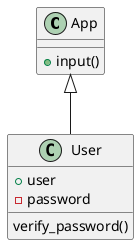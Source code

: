 @startuml
class App
{
    +input()
}
App <|-- User
class User
{
    +user
    -password
    verify_password()
}
@enduml